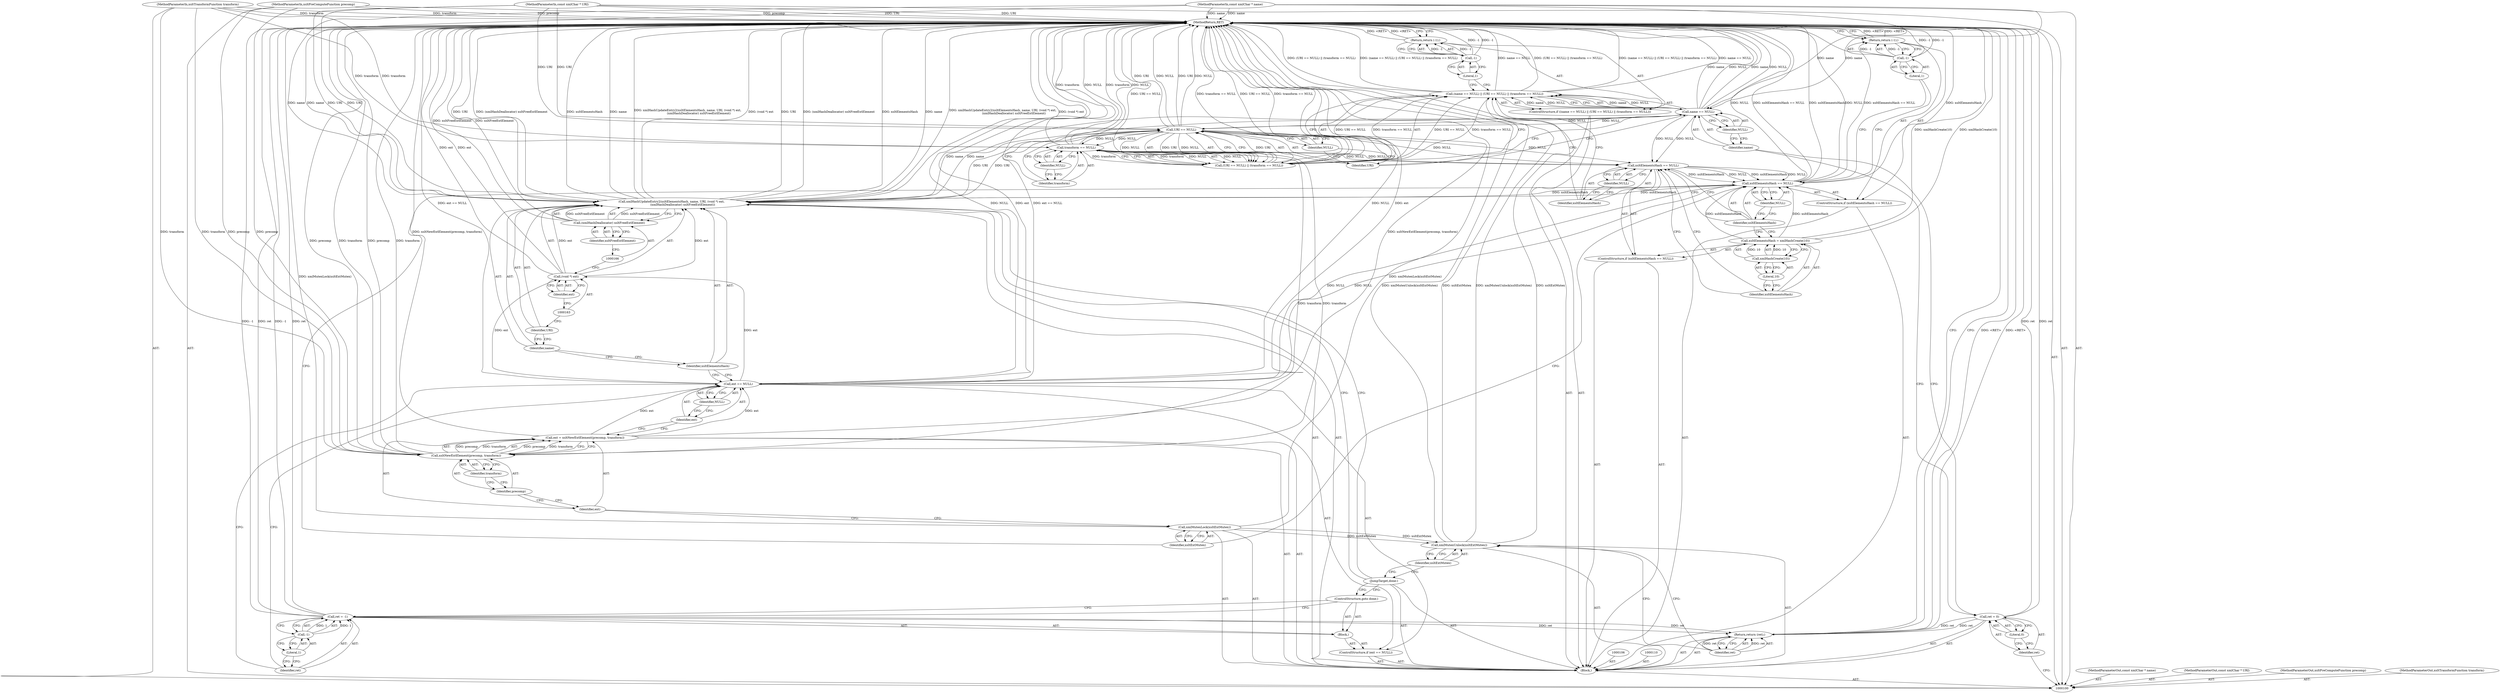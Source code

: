 digraph "0_Chrome_96dbafe288dbe2f0cc45fa3c39daf6d0c37acbab_13" {
"1000173" [label="(MethodReturn,RET)"];
"1000101" [label="(MethodParameterIn,const xmlChar * name)"];
"1000231" [label="(MethodParameterOut,const xmlChar * name)"];
"1000102" [label="(MethodParameterIn,const xmlChar * URI)"];
"1000232" [label="(MethodParameterOut,const xmlChar * URI)"];
"1000124" [label="(Call,-1)"];
"1000125" [label="(Literal,1)"];
"1000123" [label="(Return,return (-1);)"];
"1000129" [label="(Identifier,NULL)"];
"1000126" [label="(ControlStructure,if (xsltElementsHash == NULL))"];
"1000127" [label="(Call,xsltElementsHash == NULL)"];
"1000128" [label="(Identifier,xsltElementsHash)"];
"1000132" [label="(Call,xmlHashCreate(10))"];
"1000133" [label="(Literal,10)"];
"1000130" [label="(Call,xsltElementsHash = xmlHashCreate(10))"];
"1000131" [label="(Identifier,xsltElementsHash)"];
"1000137" [label="(Identifier,NULL)"];
"1000134" [label="(ControlStructure,if (xsltElementsHash == NULL))"];
"1000135" [label="(Call,xsltElementsHash == NULL)"];
"1000136" [label="(Identifier,xsltElementsHash)"];
"1000139" [label="(Call,-1)"];
"1000140" [label="(Literal,1)"];
"1000138" [label="(Return,return (-1);)"];
"1000142" [label="(Identifier,xsltExtMutex)"];
"1000141" [label="(Call,xmlMutexLock(xsltExtMutex))"];
"1000145" [label="(Call,xsltNewExtElement(precomp, transform))"];
"1000146" [label="(Identifier,precomp)"];
"1000147" [label="(Identifier,transform)"];
"1000143" [label="(Call,ext = xsltNewExtElement(precomp, transform))"];
"1000144" [label="(Identifier,ext)"];
"1000103" [label="(MethodParameterIn,xsltPreComputeFunction precomp)"];
"1000233" [label="(MethodParameterOut,xsltPreComputeFunction precomp)"];
"1000151" [label="(Identifier,NULL)"];
"1000152" [label="(Block,)"];
"1000148" [label="(ControlStructure,if (ext == NULL))"];
"1000149" [label="(Call,ext == NULL)"];
"1000150" [label="(Identifier,ext)"];
"1000155" [label="(Call,-1)"];
"1000156" [label="(Literal,1)"];
"1000153" [label="(Call,ret = -1)"];
"1000154" [label="(Identifier,ret)"];
"1000157" [label="(ControlStructure,goto done;)"];
"1000159" [label="(Identifier,xsltElementsHash)"];
"1000158" [label="(Call,xmlHashUpdateEntry2(xsltElementsHash, name, URI, (void *) ext,\n                        (xmlHashDeallocator) xsltFreeExtElement))"];
"1000160" [label="(Identifier,name)"];
"1000161" [label="(Identifier,URI)"];
"1000162" [label="(Call,(void *) ext)"];
"1000164" [label="(Identifier,ext)"];
"1000165" [label="(Call,(xmlHashDeallocator) xsltFreeExtElement)"];
"1000167" [label="(Identifier,xsltFreeExtElement)"];
"1000168" [label="(JumpTarget,done:)"];
"1000170" [label="(Identifier,xsltExtMutex)"];
"1000169" [label="(Call,xmlMutexUnlock(xsltExtMutex))"];
"1000104" [label="(MethodParameterIn,xsltTransformFunction transform)"];
"1000234" [label="(MethodParameterOut,xsltTransformFunction transform)"];
"1000172" [label="(Identifier,ret)"];
"1000171" [label="(Return,return (ret);)"];
"1000105" [label="(Block,)"];
"1000109" [label="(Literal,0)"];
"1000107" [label="(Call,ret = 0)"];
"1000108" [label="(Identifier,ret)"];
"1000115" [label="(Identifier,NULL)"];
"1000116" [label="(Call,(URI == NULL) || (transform == NULL))"];
"1000117" [label="(Call,URI == NULL)"];
"1000118" [label="(Identifier,URI)"];
"1000119" [label="(Identifier,NULL)"];
"1000111" [label="(ControlStructure,if ((name == NULL) || (URI == NULL) || (transform == NULL)))"];
"1000120" [label="(Call,transform == NULL)"];
"1000121" [label="(Identifier,transform)"];
"1000122" [label="(Identifier,NULL)"];
"1000112" [label="(Call,(name == NULL) || (URI == NULL) || (transform == NULL))"];
"1000113" [label="(Call,name == NULL)"];
"1000114" [label="(Identifier,name)"];
"1000173" -> "1000100"  [label="AST: "];
"1000173" -> "1000123"  [label="CFG: "];
"1000173" -> "1000138"  [label="CFG: "];
"1000173" -> "1000171"  [label="CFG: "];
"1000107" -> "1000173"  [label="DDG: ret"];
"1000169" -> "1000173"  [label="DDG: xmlMutexUnlock(xsltExtMutex)"];
"1000169" -> "1000173"  [label="DDG: xsltExtMutex"];
"1000104" -> "1000173"  [label="DDG: transform"];
"1000149" -> "1000173"  [label="DDG: ext == NULL"];
"1000149" -> "1000173"  [label="DDG: NULL"];
"1000149" -> "1000173"  [label="DDG: ext"];
"1000117" -> "1000173"  [label="DDG: URI"];
"1000117" -> "1000173"  [label="DDG: NULL"];
"1000153" -> "1000173"  [label="DDG: ret"];
"1000153" -> "1000173"  [label="DDG: -1"];
"1000135" -> "1000173"  [label="DDG: NULL"];
"1000135" -> "1000173"  [label="DDG: xsltElementsHash == NULL"];
"1000135" -> "1000173"  [label="DDG: xsltElementsHash"];
"1000158" -> "1000173"  [label="DDG: xsltElementsHash"];
"1000158" -> "1000173"  [label="DDG: name"];
"1000158" -> "1000173"  [label="DDG: xmlHashUpdateEntry2(xsltElementsHash, name, URI, (void *) ext,\n                        (xmlHashDeallocator) xsltFreeExtElement)"];
"1000158" -> "1000173"  [label="DDG: (void *) ext"];
"1000158" -> "1000173"  [label="DDG: URI"];
"1000158" -> "1000173"  [label="DDG: (xmlHashDeallocator) xsltFreeExtElement"];
"1000116" -> "1000173"  [label="DDG: URI == NULL"];
"1000116" -> "1000173"  [label="DDG: transform == NULL"];
"1000162" -> "1000173"  [label="DDG: ext"];
"1000113" -> "1000173"  [label="DDG: name"];
"1000113" -> "1000173"  [label="DDG: NULL"];
"1000130" -> "1000173"  [label="DDG: xmlHashCreate(10)"];
"1000141" -> "1000173"  [label="DDG: xmlMutexLock(xsltExtMutex)"];
"1000139" -> "1000173"  [label="DDG: -1"];
"1000165" -> "1000173"  [label="DDG: xsltFreeExtElement"];
"1000103" -> "1000173"  [label="DDG: precomp"];
"1000120" -> "1000173"  [label="DDG: transform"];
"1000120" -> "1000173"  [label="DDG: NULL"];
"1000102" -> "1000173"  [label="DDG: URI"];
"1000112" -> "1000173"  [label="DDG: (name == NULL) || (URI == NULL) || (transform == NULL)"];
"1000112" -> "1000173"  [label="DDG: name == NULL"];
"1000112" -> "1000173"  [label="DDG: (URI == NULL) || (transform == NULL)"];
"1000101" -> "1000173"  [label="DDG: name"];
"1000143" -> "1000173"  [label="DDG: xsltNewExtElement(precomp, transform)"];
"1000145" -> "1000173"  [label="DDG: precomp"];
"1000145" -> "1000173"  [label="DDG: transform"];
"1000124" -> "1000173"  [label="DDG: -1"];
"1000138" -> "1000173"  [label="DDG: <RET>"];
"1000123" -> "1000173"  [label="DDG: <RET>"];
"1000171" -> "1000173"  [label="DDG: <RET>"];
"1000101" -> "1000100"  [label="AST: "];
"1000101" -> "1000173"  [label="DDG: name"];
"1000101" -> "1000113"  [label="DDG: name"];
"1000101" -> "1000158"  [label="DDG: name"];
"1000231" -> "1000100"  [label="AST: "];
"1000102" -> "1000100"  [label="AST: "];
"1000102" -> "1000173"  [label="DDG: URI"];
"1000102" -> "1000117"  [label="DDG: URI"];
"1000102" -> "1000158"  [label="DDG: URI"];
"1000232" -> "1000100"  [label="AST: "];
"1000124" -> "1000123"  [label="AST: "];
"1000124" -> "1000125"  [label="CFG: "];
"1000125" -> "1000124"  [label="AST: "];
"1000123" -> "1000124"  [label="CFG: "];
"1000124" -> "1000173"  [label="DDG: -1"];
"1000124" -> "1000123"  [label="DDG: -1"];
"1000125" -> "1000124"  [label="AST: "];
"1000125" -> "1000112"  [label="CFG: "];
"1000124" -> "1000125"  [label="CFG: "];
"1000123" -> "1000111"  [label="AST: "];
"1000123" -> "1000124"  [label="CFG: "];
"1000124" -> "1000123"  [label="AST: "];
"1000173" -> "1000123"  [label="CFG: "];
"1000123" -> "1000173"  [label="DDG: <RET>"];
"1000124" -> "1000123"  [label="DDG: -1"];
"1000129" -> "1000127"  [label="AST: "];
"1000129" -> "1000128"  [label="CFG: "];
"1000127" -> "1000129"  [label="CFG: "];
"1000126" -> "1000105"  [label="AST: "];
"1000127" -> "1000126"  [label="AST: "];
"1000130" -> "1000126"  [label="AST: "];
"1000127" -> "1000126"  [label="AST: "];
"1000127" -> "1000129"  [label="CFG: "];
"1000128" -> "1000127"  [label="AST: "];
"1000129" -> "1000127"  [label="AST: "];
"1000131" -> "1000127"  [label="CFG: "];
"1000136" -> "1000127"  [label="CFG: "];
"1000113" -> "1000127"  [label="DDG: NULL"];
"1000120" -> "1000127"  [label="DDG: NULL"];
"1000117" -> "1000127"  [label="DDG: NULL"];
"1000127" -> "1000135"  [label="DDG: xsltElementsHash"];
"1000127" -> "1000135"  [label="DDG: NULL"];
"1000128" -> "1000127"  [label="AST: "];
"1000128" -> "1000112"  [label="CFG: "];
"1000129" -> "1000128"  [label="CFG: "];
"1000132" -> "1000130"  [label="AST: "];
"1000132" -> "1000133"  [label="CFG: "];
"1000133" -> "1000132"  [label="AST: "];
"1000130" -> "1000132"  [label="CFG: "];
"1000132" -> "1000130"  [label="DDG: 10"];
"1000133" -> "1000132"  [label="AST: "];
"1000133" -> "1000131"  [label="CFG: "];
"1000132" -> "1000133"  [label="CFG: "];
"1000130" -> "1000126"  [label="AST: "];
"1000130" -> "1000132"  [label="CFG: "];
"1000131" -> "1000130"  [label="AST: "];
"1000132" -> "1000130"  [label="AST: "];
"1000136" -> "1000130"  [label="CFG: "];
"1000130" -> "1000173"  [label="DDG: xmlHashCreate(10)"];
"1000132" -> "1000130"  [label="DDG: 10"];
"1000130" -> "1000135"  [label="DDG: xsltElementsHash"];
"1000131" -> "1000130"  [label="AST: "];
"1000131" -> "1000127"  [label="CFG: "];
"1000133" -> "1000131"  [label="CFG: "];
"1000137" -> "1000135"  [label="AST: "];
"1000137" -> "1000136"  [label="CFG: "];
"1000135" -> "1000137"  [label="CFG: "];
"1000134" -> "1000105"  [label="AST: "];
"1000135" -> "1000134"  [label="AST: "];
"1000138" -> "1000134"  [label="AST: "];
"1000135" -> "1000134"  [label="AST: "];
"1000135" -> "1000137"  [label="CFG: "];
"1000136" -> "1000135"  [label="AST: "];
"1000137" -> "1000135"  [label="AST: "];
"1000140" -> "1000135"  [label="CFG: "];
"1000142" -> "1000135"  [label="CFG: "];
"1000135" -> "1000173"  [label="DDG: NULL"];
"1000135" -> "1000173"  [label="DDG: xsltElementsHash == NULL"];
"1000135" -> "1000173"  [label="DDG: xsltElementsHash"];
"1000127" -> "1000135"  [label="DDG: xsltElementsHash"];
"1000127" -> "1000135"  [label="DDG: NULL"];
"1000130" -> "1000135"  [label="DDG: xsltElementsHash"];
"1000135" -> "1000149"  [label="DDG: NULL"];
"1000135" -> "1000158"  [label="DDG: xsltElementsHash"];
"1000136" -> "1000135"  [label="AST: "];
"1000136" -> "1000130"  [label="CFG: "];
"1000136" -> "1000127"  [label="CFG: "];
"1000137" -> "1000136"  [label="CFG: "];
"1000139" -> "1000138"  [label="AST: "];
"1000139" -> "1000140"  [label="CFG: "];
"1000140" -> "1000139"  [label="AST: "];
"1000138" -> "1000139"  [label="CFG: "];
"1000139" -> "1000173"  [label="DDG: -1"];
"1000139" -> "1000138"  [label="DDG: -1"];
"1000140" -> "1000139"  [label="AST: "];
"1000140" -> "1000135"  [label="CFG: "];
"1000139" -> "1000140"  [label="CFG: "];
"1000138" -> "1000134"  [label="AST: "];
"1000138" -> "1000139"  [label="CFG: "];
"1000139" -> "1000138"  [label="AST: "];
"1000173" -> "1000138"  [label="CFG: "];
"1000138" -> "1000173"  [label="DDG: <RET>"];
"1000139" -> "1000138"  [label="DDG: -1"];
"1000142" -> "1000141"  [label="AST: "];
"1000142" -> "1000135"  [label="CFG: "];
"1000141" -> "1000142"  [label="CFG: "];
"1000141" -> "1000105"  [label="AST: "];
"1000141" -> "1000142"  [label="CFG: "];
"1000142" -> "1000141"  [label="AST: "];
"1000144" -> "1000141"  [label="CFG: "];
"1000141" -> "1000173"  [label="DDG: xmlMutexLock(xsltExtMutex)"];
"1000141" -> "1000169"  [label="DDG: xsltExtMutex"];
"1000145" -> "1000143"  [label="AST: "];
"1000145" -> "1000147"  [label="CFG: "];
"1000146" -> "1000145"  [label="AST: "];
"1000147" -> "1000145"  [label="AST: "];
"1000143" -> "1000145"  [label="CFG: "];
"1000145" -> "1000173"  [label="DDG: precomp"];
"1000145" -> "1000173"  [label="DDG: transform"];
"1000145" -> "1000143"  [label="DDG: precomp"];
"1000145" -> "1000143"  [label="DDG: transform"];
"1000103" -> "1000145"  [label="DDG: precomp"];
"1000120" -> "1000145"  [label="DDG: transform"];
"1000104" -> "1000145"  [label="DDG: transform"];
"1000146" -> "1000145"  [label="AST: "];
"1000146" -> "1000144"  [label="CFG: "];
"1000147" -> "1000146"  [label="CFG: "];
"1000147" -> "1000145"  [label="AST: "];
"1000147" -> "1000146"  [label="CFG: "];
"1000145" -> "1000147"  [label="CFG: "];
"1000143" -> "1000105"  [label="AST: "];
"1000143" -> "1000145"  [label="CFG: "];
"1000144" -> "1000143"  [label="AST: "];
"1000145" -> "1000143"  [label="AST: "];
"1000150" -> "1000143"  [label="CFG: "];
"1000143" -> "1000173"  [label="DDG: xsltNewExtElement(precomp, transform)"];
"1000145" -> "1000143"  [label="DDG: precomp"];
"1000145" -> "1000143"  [label="DDG: transform"];
"1000143" -> "1000149"  [label="DDG: ext"];
"1000144" -> "1000143"  [label="AST: "];
"1000144" -> "1000141"  [label="CFG: "];
"1000146" -> "1000144"  [label="CFG: "];
"1000103" -> "1000100"  [label="AST: "];
"1000103" -> "1000173"  [label="DDG: precomp"];
"1000103" -> "1000145"  [label="DDG: precomp"];
"1000233" -> "1000100"  [label="AST: "];
"1000151" -> "1000149"  [label="AST: "];
"1000151" -> "1000150"  [label="CFG: "];
"1000149" -> "1000151"  [label="CFG: "];
"1000152" -> "1000148"  [label="AST: "];
"1000153" -> "1000152"  [label="AST: "];
"1000157" -> "1000152"  [label="AST: "];
"1000148" -> "1000105"  [label="AST: "];
"1000149" -> "1000148"  [label="AST: "];
"1000152" -> "1000148"  [label="AST: "];
"1000149" -> "1000148"  [label="AST: "];
"1000149" -> "1000151"  [label="CFG: "];
"1000150" -> "1000149"  [label="AST: "];
"1000151" -> "1000149"  [label="AST: "];
"1000154" -> "1000149"  [label="CFG: "];
"1000159" -> "1000149"  [label="CFG: "];
"1000149" -> "1000173"  [label="DDG: ext == NULL"];
"1000149" -> "1000173"  [label="DDG: NULL"];
"1000149" -> "1000173"  [label="DDG: ext"];
"1000143" -> "1000149"  [label="DDG: ext"];
"1000135" -> "1000149"  [label="DDG: NULL"];
"1000149" -> "1000162"  [label="DDG: ext"];
"1000150" -> "1000149"  [label="AST: "];
"1000150" -> "1000143"  [label="CFG: "];
"1000151" -> "1000150"  [label="CFG: "];
"1000155" -> "1000153"  [label="AST: "];
"1000155" -> "1000156"  [label="CFG: "];
"1000156" -> "1000155"  [label="AST: "];
"1000153" -> "1000155"  [label="CFG: "];
"1000155" -> "1000153"  [label="DDG: 1"];
"1000156" -> "1000155"  [label="AST: "];
"1000156" -> "1000154"  [label="CFG: "];
"1000155" -> "1000156"  [label="CFG: "];
"1000153" -> "1000152"  [label="AST: "];
"1000153" -> "1000155"  [label="CFG: "];
"1000154" -> "1000153"  [label="AST: "];
"1000155" -> "1000153"  [label="AST: "];
"1000157" -> "1000153"  [label="CFG: "];
"1000153" -> "1000173"  [label="DDG: ret"];
"1000153" -> "1000173"  [label="DDG: -1"];
"1000155" -> "1000153"  [label="DDG: 1"];
"1000153" -> "1000171"  [label="DDG: ret"];
"1000154" -> "1000153"  [label="AST: "];
"1000154" -> "1000149"  [label="CFG: "];
"1000156" -> "1000154"  [label="CFG: "];
"1000157" -> "1000152"  [label="AST: "];
"1000157" -> "1000153"  [label="CFG: "];
"1000168" -> "1000157"  [label="CFG: "];
"1000159" -> "1000158"  [label="AST: "];
"1000159" -> "1000149"  [label="CFG: "];
"1000160" -> "1000159"  [label="CFG: "];
"1000158" -> "1000105"  [label="AST: "];
"1000158" -> "1000165"  [label="CFG: "];
"1000159" -> "1000158"  [label="AST: "];
"1000160" -> "1000158"  [label="AST: "];
"1000161" -> "1000158"  [label="AST: "];
"1000162" -> "1000158"  [label="AST: "];
"1000165" -> "1000158"  [label="AST: "];
"1000168" -> "1000158"  [label="CFG: "];
"1000158" -> "1000173"  [label="DDG: xsltElementsHash"];
"1000158" -> "1000173"  [label="DDG: name"];
"1000158" -> "1000173"  [label="DDG: xmlHashUpdateEntry2(xsltElementsHash, name, URI, (void *) ext,\n                        (xmlHashDeallocator) xsltFreeExtElement)"];
"1000158" -> "1000173"  [label="DDG: (void *) ext"];
"1000158" -> "1000173"  [label="DDG: URI"];
"1000158" -> "1000173"  [label="DDG: (xmlHashDeallocator) xsltFreeExtElement"];
"1000135" -> "1000158"  [label="DDG: xsltElementsHash"];
"1000113" -> "1000158"  [label="DDG: name"];
"1000101" -> "1000158"  [label="DDG: name"];
"1000117" -> "1000158"  [label="DDG: URI"];
"1000102" -> "1000158"  [label="DDG: URI"];
"1000162" -> "1000158"  [label="DDG: ext"];
"1000165" -> "1000158"  [label="DDG: xsltFreeExtElement"];
"1000160" -> "1000158"  [label="AST: "];
"1000160" -> "1000159"  [label="CFG: "];
"1000161" -> "1000160"  [label="CFG: "];
"1000161" -> "1000158"  [label="AST: "];
"1000161" -> "1000160"  [label="CFG: "];
"1000163" -> "1000161"  [label="CFG: "];
"1000162" -> "1000158"  [label="AST: "];
"1000162" -> "1000164"  [label="CFG: "];
"1000163" -> "1000162"  [label="AST: "];
"1000164" -> "1000162"  [label="AST: "];
"1000166" -> "1000162"  [label="CFG: "];
"1000162" -> "1000173"  [label="DDG: ext"];
"1000162" -> "1000158"  [label="DDG: ext"];
"1000149" -> "1000162"  [label="DDG: ext"];
"1000164" -> "1000162"  [label="AST: "];
"1000164" -> "1000163"  [label="CFG: "];
"1000162" -> "1000164"  [label="CFG: "];
"1000165" -> "1000158"  [label="AST: "];
"1000165" -> "1000167"  [label="CFG: "];
"1000166" -> "1000165"  [label="AST: "];
"1000167" -> "1000165"  [label="AST: "];
"1000158" -> "1000165"  [label="CFG: "];
"1000165" -> "1000173"  [label="DDG: xsltFreeExtElement"];
"1000165" -> "1000158"  [label="DDG: xsltFreeExtElement"];
"1000167" -> "1000165"  [label="AST: "];
"1000167" -> "1000166"  [label="CFG: "];
"1000165" -> "1000167"  [label="CFG: "];
"1000168" -> "1000105"  [label="AST: "];
"1000168" -> "1000158"  [label="CFG: "];
"1000168" -> "1000157"  [label="CFG: "];
"1000170" -> "1000168"  [label="CFG: "];
"1000170" -> "1000169"  [label="AST: "];
"1000170" -> "1000168"  [label="CFG: "];
"1000169" -> "1000170"  [label="CFG: "];
"1000169" -> "1000105"  [label="AST: "];
"1000169" -> "1000170"  [label="CFG: "];
"1000170" -> "1000169"  [label="AST: "];
"1000172" -> "1000169"  [label="CFG: "];
"1000169" -> "1000173"  [label="DDG: xmlMutexUnlock(xsltExtMutex)"];
"1000169" -> "1000173"  [label="DDG: xsltExtMutex"];
"1000141" -> "1000169"  [label="DDG: xsltExtMutex"];
"1000104" -> "1000100"  [label="AST: "];
"1000104" -> "1000173"  [label="DDG: transform"];
"1000104" -> "1000120"  [label="DDG: transform"];
"1000104" -> "1000145"  [label="DDG: transform"];
"1000234" -> "1000100"  [label="AST: "];
"1000172" -> "1000171"  [label="AST: "];
"1000172" -> "1000169"  [label="CFG: "];
"1000171" -> "1000172"  [label="CFG: "];
"1000172" -> "1000171"  [label="DDG: ret"];
"1000171" -> "1000105"  [label="AST: "];
"1000171" -> "1000172"  [label="CFG: "];
"1000172" -> "1000171"  [label="AST: "];
"1000173" -> "1000171"  [label="CFG: "];
"1000171" -> "1000173"  [label="DDG: <RET>"];
"1000172" -> "1000171"  [label="DDG: ret"];
"1000107" -> "1000171"  [label="DDG: ret"];
"1000153" -> "1000171"  [label="DDG: ret"];
"1000105" -> "1000100"  [label="AST: "];
"1000106" -> "1000105"  [label="AST: "];
"1000107" -> "1000105"  [label="AST: "];
"1000110" -> "1000105"  [label="AST: "];
"1000111" -> "1000105"  [label="AST: "];
"1000126" -> "1000105"  [label="AST: "];
"1000134" -> "1000105"  [label="AST: "];
"1000141" -> "1000105"  [label="AST: "];
"1000143" -> "1000105"  [label="AST: "];
"1000148" -> "1000105"  [label="AST: "];
"1000158" -> "1000105"  [label="AST: "];
"1000168" -> "1000105"  [label="AST: "];
"1000169" -> "1000105"  [label="AST: "];
"1000171" -> "1000105"  [label="AST: "];
"1000109" -> "1000107"  [label="AST: "];
"1000109" -> "1000108"  [label="CFG: "];
"1000107" -> "1000109"  [label="CFG: "];
"1000107" -> "1000105"  [label="AST: "];
"1000107" -> "1000109"  [label="CFG: "];
"1000108" -> "1000107"  [label="AST: "];
"1000109" -> "1000107"  [label="AST: "];
"1000114" -> "1000107"  [label="CFG: "];
"1000107" -> "1000173"  [label="DDG: ret"];
"1000107" -> "1000171"  [label="DDG: ret"];
"1000108" -> "1000107"  [label="AST: "];
"1000108" -> "1000100"  [label="CFG: "];
"1000109" -> "1000108"  [label="CFG: "];
"1000115" -> "1000113"  [label="AST: "];
"1000115" -> "1000114"  [label="CFG: "];
"1000113" -> "1000115"  [label="CFG: "];
"1000116" -> "1000112"  [label="AST: "];
"1000116" -> "1000117"  [label="CFG: "];
"1000116" -> "1000120"  [label="CFG: "];
"1000117" -> "1000116"  [label="AST: "];
"1000120" -> "1000116"  [label="AST: "];
"1000112" -> "1000116"  [label="CFG: "];
"1000116" -> "1000173"  [label="DDG: URI == NULL"];
"1000116" -> "1000173"  [label="DDG: transform == NULL"];
"1000116" -> "1000112"  [label="DDG: URI == NULL"];
"1000116" -> "1000112"  [label="DDG: transform == NULL"];
"1000117" -> "1000116"  [label="DDG: URI"];
"1000117" -> "1000116"  [label="DDG: NULL"];
"1000120" -> "1000116"  [label="DDG: transform"];
"1000120" -> "1000116"  [label="DDG: NULL"];
"1000117" -> "1000116"  [label="AST: "];
"1000117" -> "1000119"  [label="CFG: "];
"1000118" -> "1000117"  [label="AST: "];
"1000119" -> "1000117"  [label="AST: "];
"1000121" -> "1000117"  [label="CFG: "];
"1000116" -> "1000117"  [label="CFG: "];
"1000117" -> "1000173"  [label="DDG: URI"];
"1000117" -> "1000173"  [label="DDG: NULL"];
"1000117" -> "1000116"  [label="DDG: URI"];
"1000117" -> "1000116"  [label="DDG: NULL"];
"1000102" -> "1000117"  [label="DDG: URI"];
"1000113" -> "1000117"  [label="DDG: NULL"];
"1000117" -> "1000120"  [label="DDG: NULL"];
"1000117" -> "1000127"  [label="DDG: NULL"];
"1000117" -> "1000158"  [label="DDG: URI"];
"1000118" -> "1000117"  [label="AST: "];
"1000118" -> "1000113"  [label="CFG: "];
"1000119" -> "1000118"  [label="CFG: "];
"1000119" -> "1000117"  [label="AST: "];
"1000119" -> "1000118"  [label="CFG: "];
"1000117" -> "1000119"  [label="CFG: "];
"1000111" -> "1000105"  [label="AST: "];
"1000112" -> "1000111"  [label="AST: "];
"1000123" -> "1000111"  [label="AST: "];
"1000120" -> "1000116"  [label="AST: "];
"1000120" -> "1000122"  [label="CFG: "];
"1000121" -> "1000120"  [label="AST: "];
"1000122" -> "1000120"  [label="AST: "];
"1000116" -> "1000120"  [label="CFG: "];
"1000120" -> "1000173"  [label="DDG: transform"];
"1000120" -> "1000173"  [label="DDG: NULL"];
"1000120" -> "1000116"  [label="DDG: transform"];
"1000120" -> "1000116"  [label="DDG: NULL"];
"1000104" -> "1000120"  [label="DDG: transform"];
"1000117" -> "1000120"  [label="DDG: NULL"];
"1000120" -> "1000127"  [label="DDG: NULL"];
"1000120" -> "1000145"  [label="DDG: transform"];
"1000121" -> "1000120"  [label="AST: "];
"1000121" -> "1000117"  [label="CFG: "];
"1000122" -> "1000121"  [label="CFG: "];
"1000122" -> "1000120"  [label="AST: "];
"1000122" -> "1000121"  [label="CFG: "];
"1000120" -> "1000122"  [label="CFG: "];
"1000112" -> "1000111"  [label="AST: "];
"1000112" -> "1000113"  [label="CFG: "];
"1000112" -> "1000116"  [label="CFG: "];
"1000113" -> "1000112"  [label="AST: "];
"1000116" -> "1000112"  [label="AST: "];
"1000125" -> "1000112"  [label="CFG: "];
"1000128" -> "1000112"  [label="CFG: "];
"1000112" -> "1000173"  [label="DDG: (name == NULL) || (URI == NULL) || (transform == NULL)"];
"1000112" -> "1000173"  [label="DDG: name == NULL"];
"1000112" -> "1000173"  [label="DDG: (URI == NULL) || (transform == NULL)"];
"1000113" -> "1000112"  [label="DDG: name"];
"1000113" -> "1000112"  [label="DDG: NULL"];
"1000116" -> "1000112"  [label="DDG: URI == NULL"];
"1000116" -> "1000112"  [label="DDG: transform == NULL"];
"1000113" -> "1000112"  [label="AST: "];
"1000113" -> "1000115"  [label="CFG: "];
"1000114" -> "1000113"  [label="AST: "];
"1000115" -> "1000113"  [label="AST: "];
"1000118" -> "1000113"  [label="CFG: "];
"1000112" -> "1000113"  [label="CFG: "];
"1000113" -> "1000173"  [label="DDG: name"];
"1000113" -> "1000173"  [label="DDG: NULL"];
"1000113" -> "1000112"  [label="DDG: name"];
"1000113" -> "1000112"  [label="DDG: NULL"];
"1000101" -> "1000113"  [label="DDG: name"];
"1000113" -> "1000117"  [label="DDG: NULL"];
"1000113" -> "1000127"  [label="DDG: NULL"];
"1000113" -> "1000158"  [label="DDG: name"];
"1000114" -> "1000113"  [label="AST: "];
"1000114" -> "1000107"  [label="CFG: "];
"1000115" -> "1000114"  [label="CFG: "];
}
